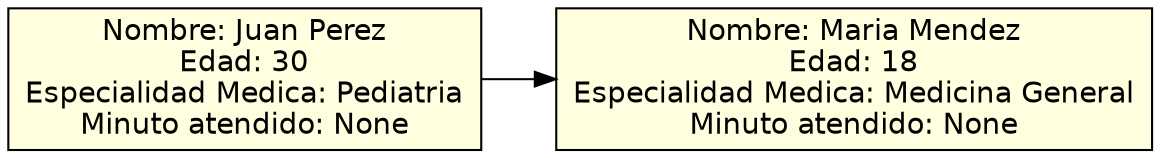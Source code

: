 digraph ColaPacientes {
graph [rankdir=LR];
node [shape=box, style=filled, fillcolor=lightyellow, fontname="Helvetica"];
paciente1 [label="Nombre: Juan Perez
Edad: 30
Especialidad Medica: Pediatria
Minuto atendido: None"];
paciente2 [label="Nombre: Maria Mendez
Edad: 18
Especialidad Medica: Medicina General
Minuto atendido: None"];

paciente1 -> paciente2;}